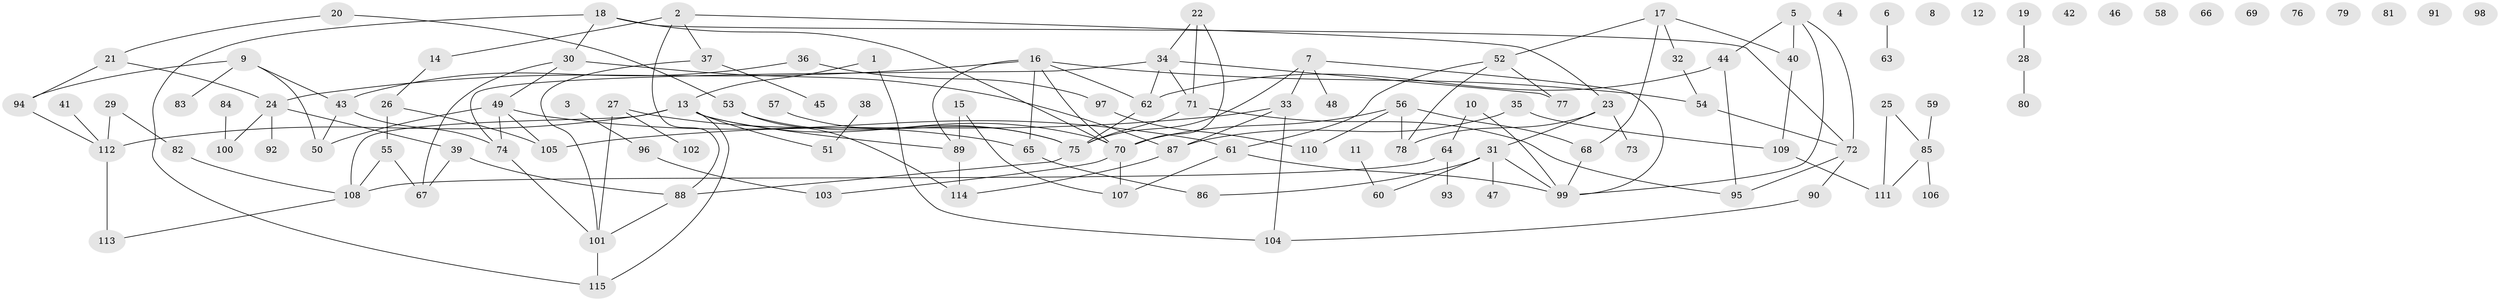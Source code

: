 // Generated by graph-tools (version 1.1) at 2025/25/03/09/25 03:25:13]
// undirected, 115 vertices, 148 edges
graph export_dot {
graph [start="1"]
  node [color=gray90,style=filled];
  1;
  2;
  3;
  4;
  5;
  6;
  7;
  8;
  9;
  10;
  11;
  12;
  13;
  14;
  15;
  16;
  17;
  18;
  19;
  20;
  21;
  22;
  23;
  24;
  25;
  26;
  27;
  28;
  29;
  30;
  31;
  32;
  33;
  34;
  35;
  36;
  37;
  38;
  39;
  40;
  41;
  42;
  43;
  44;
  45;
  46;
  47;
  48;
  49;
  50;
  51;
  52;
  53;
  54;
  55;
  56;
  57;
  58;
  59;
  60;
  61;
  62;
  63;
  64;
  65;
  66;
  67;
  68;
  69;
  70;
  71;
  72;
  73;
  74;
  75;
  76;
  77;
  78;
  79;
  80;
  81;
  82;
  83;
  84;
  85;
  86;
  87;
  88;
  89;
  90;
  91;
  92;
  93;
  94;
  95;
  96;
  97;
  98;
  99;
  100;
  101;
  102;
  103;
  104;
  105;
  106;
  107;
  108;
  109;
  110;
  111;
  112;
  113;
  114;
  115;
  1 -- 13;
  1 -- 104;
  2 -- 14;
  2 -- 23;
  2 -- 37;
  2 -- 88;
  3 -- 96;
  5 -- 40;
  5 -- 44;
  5 -- 72;
  5 -- 99;
  6 -- 63;
  7 -- 33;
  7 -- 48;
  7 -- 75;
  7 -- 99;
  9 -- 43;
  9 -- 50;
  9 -- 83;
  9 -- 94;
  10 -- 64;
  10 -- 99;
  11 -- 60;
  13 -- 51;
  13 -- 70;
  13 -- 89;
  13 -- 108;
  13 -- 112;
  13 -- 115;
  14 -- 26;
  15 -- 89;
  15 -- 107;
  16 -- 24;
  16 -- 54;
  16 -- 62;
  16 -- 65;
  16 -- 70;
  16 -- 89;
  17 -- 32;
  17 -- 40;
  17 -- 52;
  17 -- 68;
  18 -- 30;
  18 -- 70;
  18 -- 72;
  18 -- 115;
  19 -- 28;
  20 -- 21;
  20 -- 53;
  21 -- 24;
  21 -- 94;
  22 -- 34;
  22 -- 70;
  22 -- 71;
  23 -- 31;
  23 -- 73;
  23 -- 78;
  24 -- 39;
  24 -- 92;
  24 -- 100;
  25 -- 85;
  25 -- 111;
  26 -- 55;
  26 -- 105;
  27 -- 65;
  27 -- 101;
  27 -- 102;
  28 -- 80;
  29 -- 82;
  29 -- 112;
  30 -- 49;
  30 -- 67;
  30 -- 87;
  31 -- 47;
  31 -- 60;
  31 -- 86;
  31 -- 99;
  32 -- 54;
  33 -- 87;
  33 -- 104;
  33 -- 105;
  34 -- 62;
  34 -- 71;
  34 -- 74;
  34 -- 77;
  35 -- 87;
  35 -- 109;
  36 -- 43;
  36 -- 97;
  37 -- 45;
  37 -- 101;
  38 -- 51;
  39 -- 67;
  39 -- 88;
  40 -- 109;
  41 -- 112;
  43 -- 50;
  43 -- 74;
  44 -- 62;
  44 -- 95;
  49 -- 50;
  49 -- 61;
  49 -- 74;
  49 -- 105;
  52 -- 61;
  52 -- 77;
  52 -- 78;
  53 -- 75;
  53 -- 114;
  54 -- 72;
  55 -- 67;
  55 -- 108;
  56 -- 68;
  56 -- 70;
  56 -- 78;
  56 -- 110;
  57 -- 75;
  59 -- 85;
  61 -- 99;
  61 -- 107;
  62 -- 75;
  64 -- 93;
  64 -- 108;
  65 -- 86;
  68 -- 99;
  70 -- 103;
  70 -- 107;
  71 -- 75;
  71 -- 95;
  72 -- 90;
  72 -- 95;
  74 -- 101;
  75 -- 88;
  82 -- 108;
  84 -- 100;
  85 -- 106;
  85 -- 111;
  87 -- 114;
  88 -- 101;
  89 -- 114;
  90 -- 104;
  94 -- 112;
  96 -- 103;
  97 -- 110;
  101 -- 115;
  108 -- 113;
  109 -- 111;
  112 -- 113;
}
